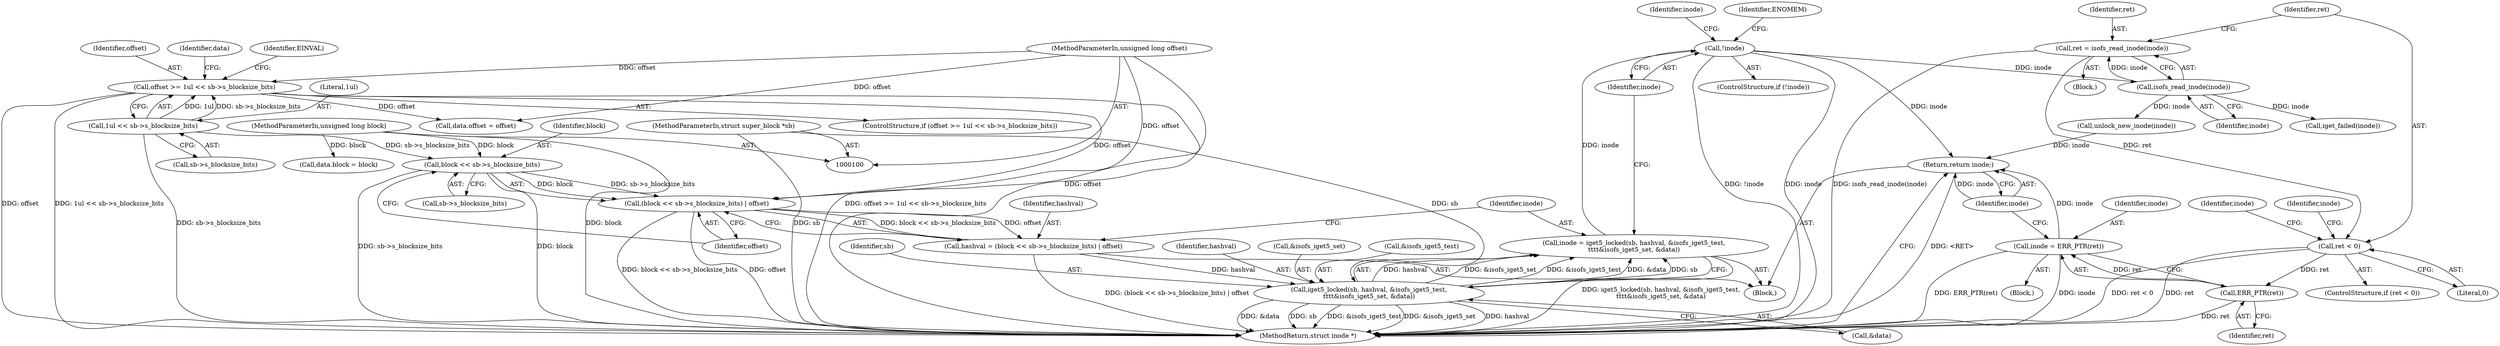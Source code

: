 digraph "1_linux_410dd3cf4c9b36f27ed4542ee18b1af5e68645a4@API" {
"1000165" [label="(Call,ret = isofs_read_inode(inode))"];
"1000167" [label="(Call,isofs_read_inode(inode))"];
"1000152" [label="(Call,!inode)"];
"1000140" [label="(Call,inode = iget5_locked(sb, hashval, &isofs_iget5_test,\n\t\t\t\t&isofs_iget5_set, &data))"];
"1000142" [label="(Call,iget5_locked(sb, hashval, &isofs_iget5_test,\n\t\t\t\t&isofs_iget5_set, &data))"];
"1000101" [label="(MethodParameterIn,struct super_block *sb)"];
"1000131" [label="(Call,hashval = (block << sb->s_blocksize_bits) | offset)"];
"1000133" [label="(Call,(block << sb->s_blocksize_bits) | offset)"];
"1000134" [label="(Call,block << sb->s_blocksize_bits)"];
"1000102" [label="(MethodParameterIn,unsigned long block)"];
"1000112" [label="(Call,1ul << sb->s_blocksize_bits)"];
"1000103" [label="(MethodParameterIn,unsigned long offset)"];
"1000110" [label="(Call,offset >= 1ul << sb->s_blocksize_bits)"];
"1000170" [label="(Call,ret < 0)"];
"1000178" [label="(Call,ERR_PTR(ret))"];
"1000176" [label="(Call,inode = ERR_PTR(ret))"];
"1000184" [label="(Return,return inode;)"];
"1000151" [label="(ControlStructure,if (!inode))"];
"1000109" [label="(ControlStructure,if (offset >= 1ul << sb->s_blocksize_bits))"];
"1000143" [label="(Identifier,sb)"];
"1000186" [label="(MethodReturn,struct inode *)"];
"1000175" [label="(Identifier,inode)"];
"1000141" [label="(Identifier,inode)"];
"1000142" [label="(Call,iget5_locked(sb, hashval, &isofs_iget5_test,\n\t\t\t\t&isofs_iget5_set, &data))"];
"1000161" [label="(Identifier,inode)"];
"1000184" [label="(Return,return inode;)"];
"1000176" [label="(Call,inode = ERR_PTR(ret))"];
"1000169" [label="(ControlStructure,if (ret < 0))"];
"1000136" [label="(Call,sb->s_blocksize_bits)"];
"1000133" [label="(Call,(block << sb->s_blocksize_bits) | offset)"];
"1000166" [label="(Identifier,ret)"];
"1000139" [label="(Identifier,offset)"];
"1000121" [label="(Call,data.block = block)"];
"1000183" [label="(Identifier,inode)"];
"1000140" [label="(Call,inode = iget5_locked(sb, hashval, &isofs_iget5_test,\n\t\t\t\t&isofs_iget5_set, &data))"];
"1000110" [label="(Call,offset >= 1ul << sb->s_blocksize_bits)"];
"1000144" [label="(Identifier,hashval)"];
"1000131" [label="(Call,hashval = (block << sb->s_blocksize_bits) | offset)"];
"1000153" [label="(Identifier,inode)"];
"1000134" [label="(Call,block << sb->s_blocksize_bits)"];
"1000120" [label="(Identifier,EINVAL)"];
"1000103" [label="(MethodParameterIn,unsigned long offset)"];
"1000102" [label="(MethodParameterIn,unsigned long block)"];
"1000177" [label="(Identifier,inode)"];
"1000111" [label="(Identifier,offset)"];
"1000174" [label="(Call,iget_failed(inode))"];
"1000135" [label="(Identifier,block)"];
"1000112" [label="(Call,1ul << sb->s_blocksize_bits)"];
"1000114" [label="(Call,sb->s_blocksize_bits)"];
"1000165" [label="(Call,ret = isofs_read_inode(inode))"];
"1000171" [label="(Identifier,ret)"];
"1000185" [label="(Identifier,inode)"];
"1000157" [label="(Identifier,ENOMEM)"];
"1000182" [label="(Call,unlock_new_inode(inode))"];
"1000173" [label="(Block,)"];
"1000167" [label="(Call,isofs_read_inode(inode))"];
"1000104" [label="(Block,)"];
"1000147" [label="(Call,&isofs_iget5_set)"];
"1000179" [label="(Identifier,ret)"];
"1000145" [label="(Call,&isofs_iget5_test)"];
"1000152" [label="(Call,!inode)"];
"1000101" [label="(MethodParameterIn,struct super_block *sb)"];
"1000170" [label="(Call,ret < 0)"];
"1000126" [label="(Call,data.offset = offset)"];
"1000113" [label="(Literal,1ul)"];
"1000178" [label="(Call,ERR_PTR(ret))"];
"1000123" [label="(Identifier,data)"];
"1000149" [label="(Call,&data)"];
"1000168" [label="(Identifier,inode)"];
"1000132" [label="(Identifier,hashval)"];
"1000164" [label="(Block,)"];
"1000172" [label="(Literal,0)"];
"1000165" -> "1000164"  [label="AST: "];
"1000165" -> "1000167"  [label="CFG: "];
"1000166" -> "1000165"  [label="AST: "];
"1000167" -> "1000165"  [label="AST: "];
"1000171" -> "1000165"  [label="CFG: "];
"1000165" -> "1000186"  [label="DDG: isofs_read_inode(inode)"];
"1000167" -> "1000165"  [label="DDG: inode"];
"1000165" -> "1000170"  [label="DDG: ret"];
"1000167" -> "1000168"  [label="CFG: "];
"1000168" -> "1000167"  [label="AST: "];
"1000152" -> "1000167"  [label="DDG: inode"];
"1000167" -> "1000174"  [label="DDG: inode"];
"1000167" -> "1000182"  [label="DDG: inode"];
"1000152" -> "1000151"  [label="AST: "];
"1000152" -> "1000153"  [label="CFG: "];
"1000153" -> "1000152"  [label="AST: "];
"1000157" -> "1000152"  [label="CFG: "];
"1000161" -> "1000152"  [label="CFG: "];
"1000152" -> "1000186"  [label="DDG: !inode"];
"1000152" -> "1000186"  [label="DDG: inode"];
"1000140" -> "1000152"  [label="DDG: inode"];
"1000152" -> "1000184"  [label="DDG: inode"];
"1000140" -> "1000104"  [label="AST: "];
"1000140" -> "1000142"  [label="CFG: "];
"1000141" -> "1000140"  [label="AST: "];
"1000142" -> "1000140"  [label="AST: "];
"1000153" -> "1000140"  [label="CFG: "];
"1000140" -> "1000186"  [label="DDG: iget5_locked(sb, hashval, &isofs_iget5_test,\n\t\t\t\t&isofs_iget5_set, &data)"];
"1000142" -> "1000140"  [label="DDG: hashval"];
"1000142" -> "1000140"  [label="DDG: &isofs_iget5_set"];
"1000142" -> "1000140"  [label="DDG: &isofs_iget5_test"];
"1000142" -> "1000140"  [label="DDG: &data"];
"1000142" -> "1000140"  [label="DDG: sb"];
"1000142" -> "1000149"  [label="CFG: "];
"1000143" -> "1000142"  [label="AST: "];
"1000144" -> "1000142"  [label="AST: "];
"1000145" -> "1000142"  [label="AST: "];
"1000147" -> "1000142"  [label="AST: "];
"1000149" -> "1000142"  [label="AST: "];
"1000142" -> "1000186"  [label="DDG: hashval"];
"1000142" -> "1000186"  [label="DDG: &data"];
"1000142" -> "1000186"  [label="DDG: sb"];
"1000142" -> "1000186"  [label="DDG: &isofs_iget5_test"];
"1000142" -> "1000186"  [label="DDG: &isofs_iget5_set"];
"1000101" -> "1000142"  [label="DDG: sb"];
"1000131" -> "1000142"  [label="DDG: hashval"];
"1000101" -> "1000100"  [label="AST: "];
"1000101" -> "1000186"  [label="DDG: sb"];
"1000131" -> "1000104"  [label="AST: "];
"1000131" -> "1000133"  [label="CFG: "];
"1000132" -> "1000131"  [label="AST: "];
"1000133" -> "1000131"  [label="AST: "];
"1000141" -> "1000131"  [label="CFG: "];
"1000131" -> "1000186"  [label="DDG: (block << sb->s_blocksize_bits) | offset"];
"1000133" -> "1000131"  [label="DDG: block << sb->s_blocksize_bits"];
"1000133" -> "1000131"  [label="DDG: offset"];
"1000133" -> "1000139"  [label="CFG: "];
"1000134" -> "1000133"  [label="AST: "];
"1000139" -> "1000133"  [label="AST: "];
"1000133" -> "1000186"  [label="DDG: offset"];
"1000133" -> "1000186"  [label="DDG: block << sb->s_blocksize_bits"];
"1000134" -> "1000133"  [label="DDG: block"];
"1000134" -> "1000133"  [label="DDG: sb->s_blocksize_bits"];
"1000103" -> "1000133"  [label="DDG: offset"];
"1000110" -> "1000133"  [label="DDG: offset"];
"1000134" -> "1000136"  [label="CFG: "];
"1000135" -> "1000134"  [label="AST: "];
"1000136" -> "1000134"  [label="AST: "];
"1000139" -> "1000134"  [label="CFG: "];
"1000134" -> "1000186"  [label="DDG: block"];
"1000134" -> "1000186"  [label="DDG: sb->s_blocksize_bits"];
"1000102" -> "1000134"  [label="DDG: block"];
"1000112" -> "1000134"  [label="DDG: sb->s_blocksize_bits"];
"1000102" -> "1000100"  [label="AST: "];
"1000102" -> "1000186"  [label="DDG: block"];
"1000102" -> "1000121"  [label="DDG: block"];
"1000112" -> "1000110"  [label="AST: "];
"1000112" -> "1000114"  [label="CFG: "];
"1000113" -> "1000112"  [label="AST: "];
"1000114" -> "1000112"  [label="AST: "];
"1000110" -> "1000112"  [label="CFG: "];
"1000112" -> "1000186"  [label="DDG: sb->s_blocksize_bits"];
"1000112" -> "1000110"  [label="DDG: 1ul"];
"1000112" -> "1000110"  [label="DDG: sb->s_blocksize_bits"];
"1000103" -> "1000100"  [label="AST: "];
"1000103" -> "1000186"  [label="DDG: offset"];
"1000103" -> "1000110"  [label="DDG: offset"];
"1000103" -> "1000126"  [label="DDG: offset"];
"1000110" -> "1000109"  [label="AST: "];
"1000111" -> "1000110"  [label="AST: "];
"1000120" -> "1000110"  [label="CFG: "];
"1000123" -> "1000110"  [label="CFG: "];
"1000110" -> "1000186"  [label="DDG: 1ul << sb->s_blocksize_bits"];
"1000110" -> "1000186"  [label="DDG: offset >= 1ul << sb->s_blocksize_bits"];
"1000110" -> "1000186"  [label="DDG: offset"];
"1000110" -> "1000126"  [label="DDG: offset"];
"1000170" -> "1000169"  [label="AST: "];
"1000170" -> "1000172"  [label="CFG: "];
"1000171" -> "1000170"  [label="AST: "];
"1000172" -> "1000170"  [label="AST: "];
"1000175" -> "1000170"  [label="CFG: "];
"1000183" -> "1000170"  [label="CFG: "];
"1000170" -> "1000186"  [label="DDG: ret"];
"1000170" -> "1000186"  [label="DDG: ret < 0"];
"1000170" -> "1000178"  [label="DDG: ret"];
"1000178" -> "1000176"  [label="AST: "];
"1000178" -> "1000179"  [label="CFG: "];
"1000179" -> "1000178"  [label="AST: "];
"1000176" -> "1000178"  [label="CFG: "];
"1000178" -> "1000186"  [label="DDG: ret"];
"1000178" -> "1000176"  [label="DDG: ret"];
"1000176" -> "1000173"  [label="AST: "];
"1000177" -> "1000176"  [label="AST: "];
"1000185" -> "1000176"  [label="CFG: "];
"1000176" -> "1000186"  [label="DDG: ERR_PTR(ret)"];
"1000176" -> "1000186"  [label="DDG: inode"];
"1000176" -> "1000184"  [label="DDG: inode"];
"1000184" -> "1000104"  [label="AST: "];
"1000184" -> "1000185"  [label="CFG: "];
"1000185" -> "1000184"  [label="AST: "];
"1000186" -> "1000184"  [label="CFG: "];
"1000184" -> "1000186"  [label="DDG: <RET>"];
"1000185" -> "1000184"  [label="DDG: inode"];
"1000182" -> "1000184"  [label="DDG: inode"];
}
